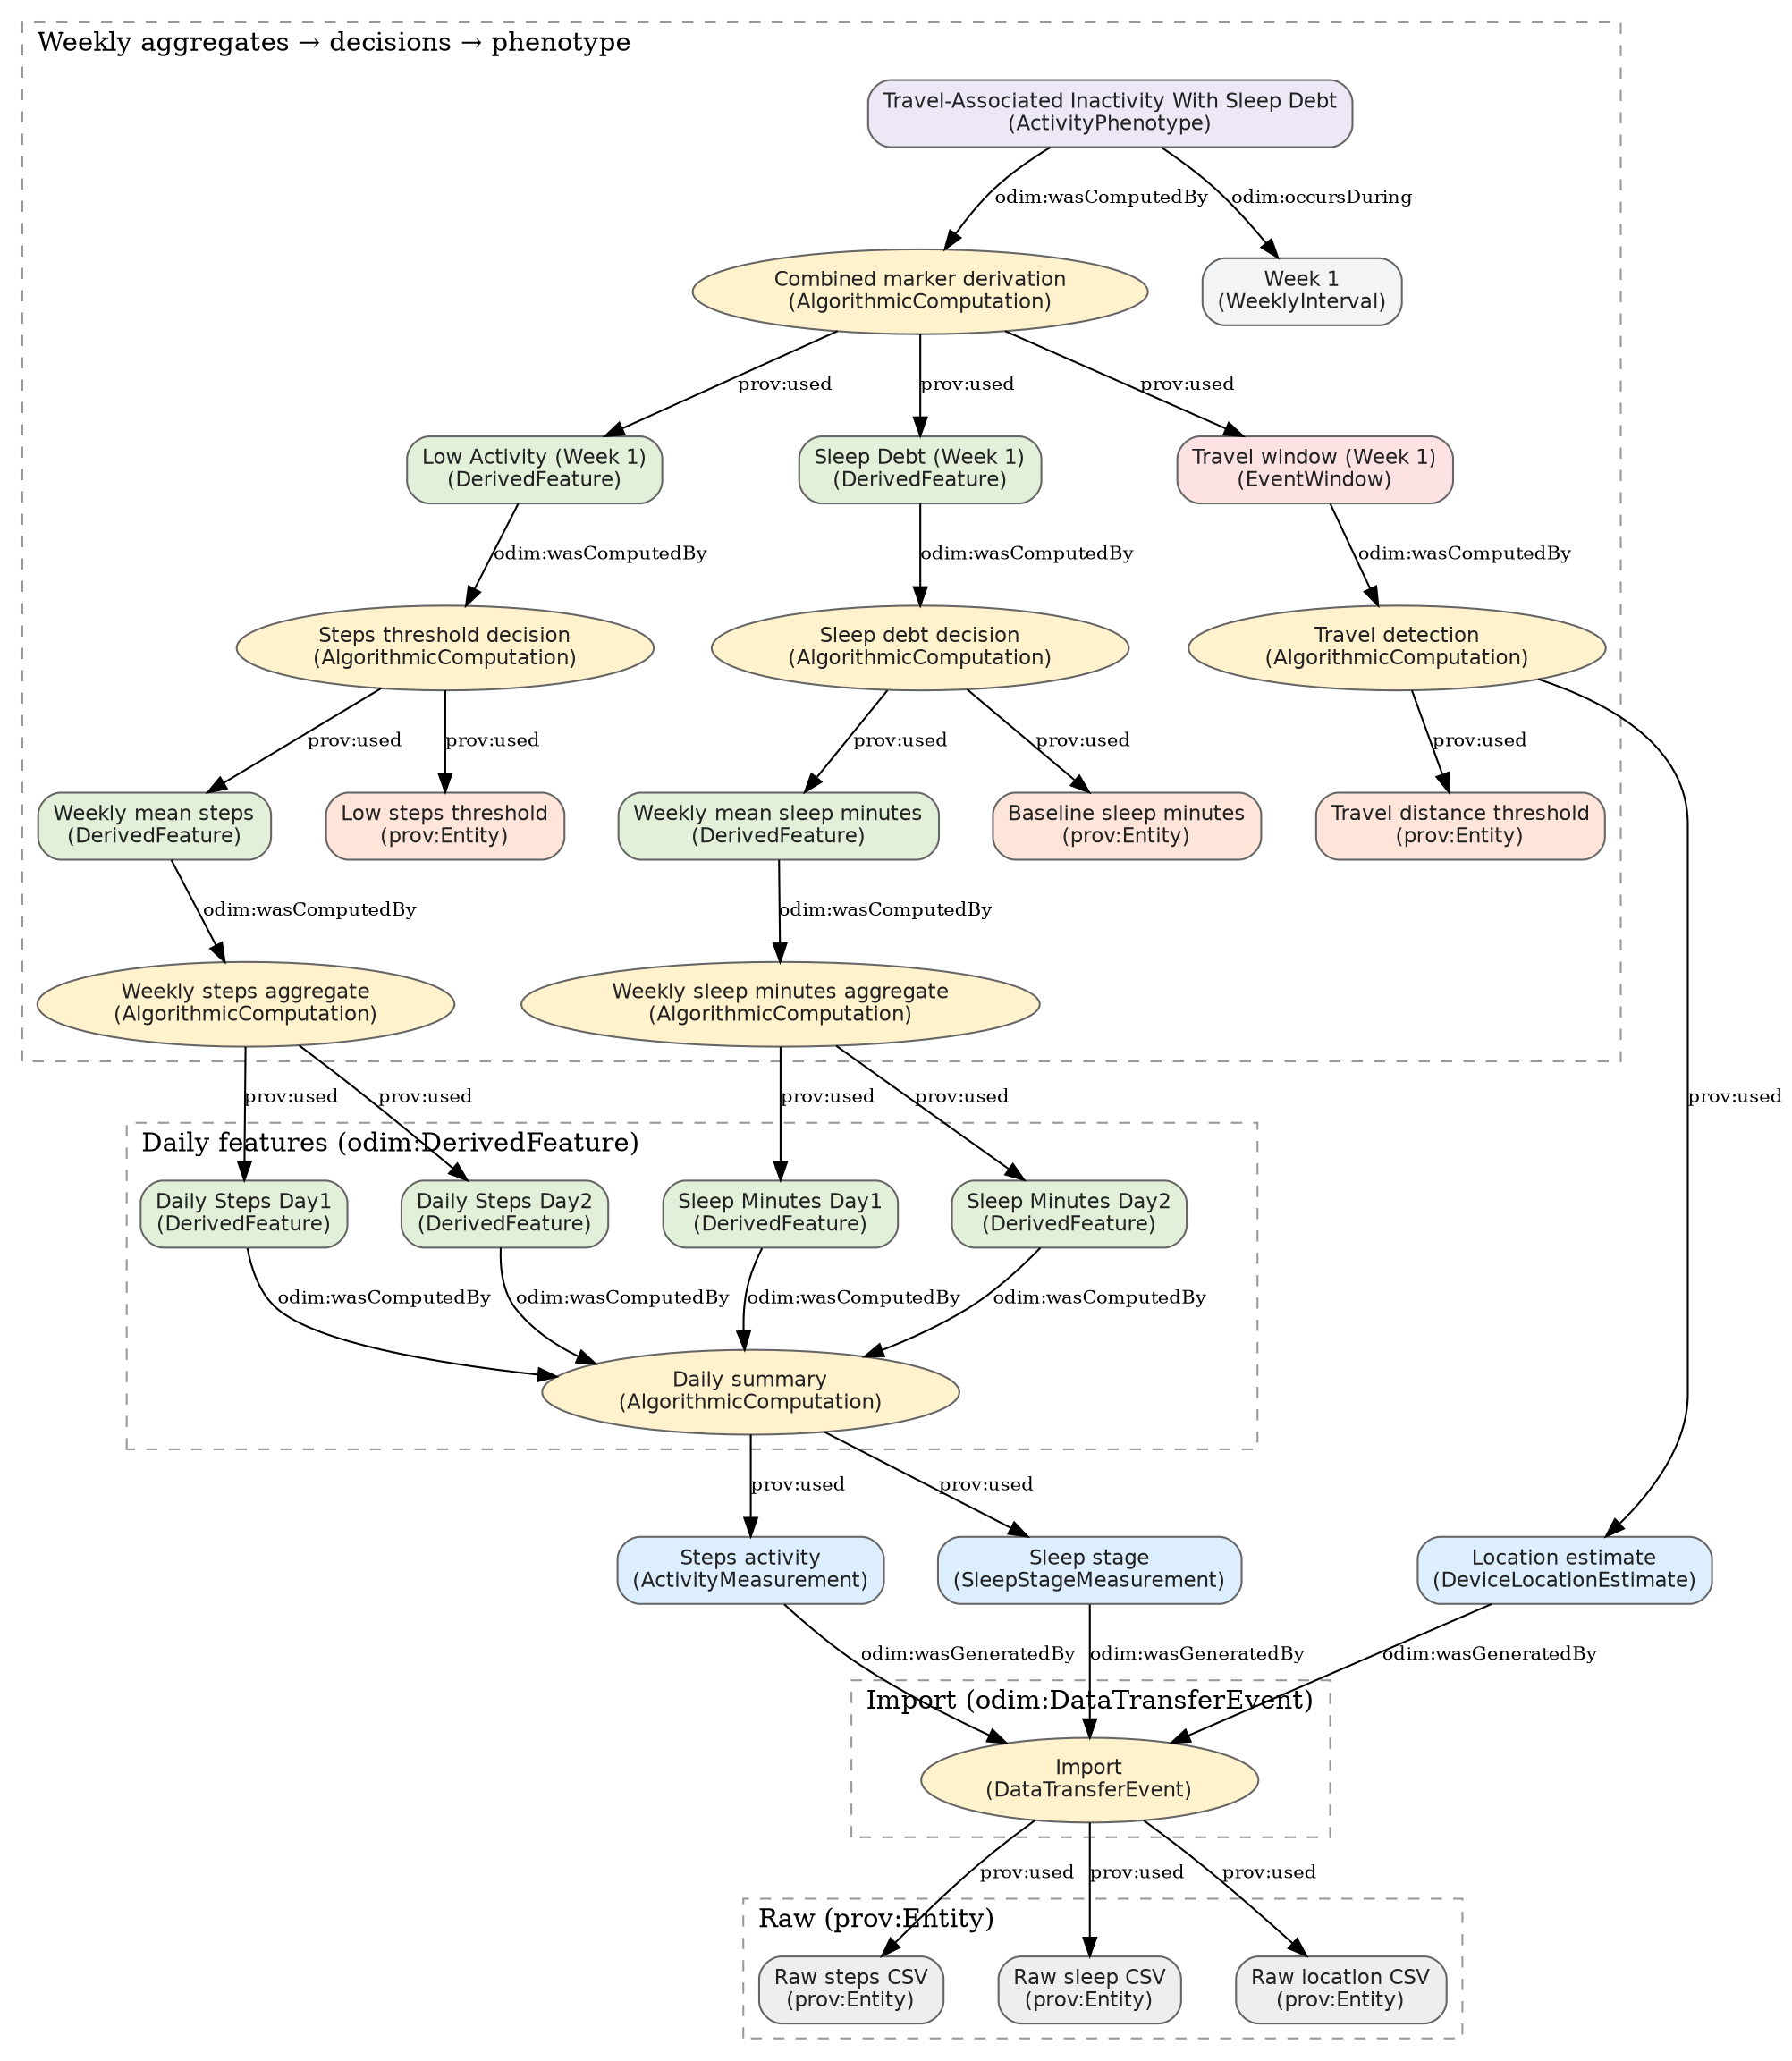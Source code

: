 digraph DemoFlow {
  rankdir=TB;
  splines=true;
  nodesep=0.4;
  ranksep=0.6;

  // Default node styles
  node [fontname="Helvetica", fontsize=11, style="rounded,filled", color="#666666", fontcolor="#222222", fillcolor="white", penwidth=1.0];

  // Legend removed for presentation clarity

  // Raw entities (prov:Entity)
  subgraph cluster_raw {
    label="Raw (prov:Entity)"; style=dashed; color=gray60; labelloc="t"; labeljust="l";
    RawSteps [label="Raw steps CSV\n(prov:Entity)", shape=box, fillcolor="#EEEEEE"];
    RawSleep [label="Raw sleep CSV\n(prov:Entity)", shape=box, fillcolor="#EEEEEE"];
    RawLoc   [label="Raw location CSV\n(prov:Entity)", shape=box, fillcolor="#EEEEEE"];
  }

  // Import activity
  subgraph cluster_import {
    label="Import (odim:DataTransferEvent)"; style=dashed; color=gray60; labelloc="t"; labeljust="l";
    Import [label="Import\n(DataTransferEvent)", shape=ellipse, fillcolor="#FFF2CC"];
  }

  // Observations (entities)
  subgraph cluster_obs {
    label=""; style=invis; color=gray60;
    ObsSteps [label="Steps activity\n(ActivityMeasurement)", shape=box, fillcolor="#DDEEFF"];
    ObsSleep [label="Sleep stage\n(SleepStageMeasurement)", shape=box, fillcolor="#DDEEFF"];
    ObsLoc   [label="Location estimate\n(DeviceLocationEstimate)", shape=box, fillcolor="#DDEEFF"];
    
  }

  // Daily computation + features (steps + sleep minutes)
  subgraph cluster_daily {
    label="Daily features (odim:DerivedFeature)"; style=dashed; color=gray60; labelloc="t"; labeljust="l";
    DailyComp [label="Daily summary\n(AlgorithmicComputation)", shape=ellipse, fillcolor="#FFF2CC"];
    F1 [label="Daily Steps Day1\n(DerivedFeature)", shape=box, fillcolor="#E2F0D9"];
    F2 [label="Daily Steps Day2\n(DerivedFeature)", shape=box, fillcolor="#E2F0D9"];
    
    SQ1 [label="Sleep Minutes Day1\n(DerivedFeature)", shape=box, fillcolor="#E2F0D9"];
    SQ2 [label="Sleep Minutes Day2\n(DerivedFeature)", shape=box, fillcolor="#E2F0D9"];
  }

  // Weekly aggregation + decisions + combined phenotype
  subgraph cluster_weekly {
    label="Weekly aggregates → decisions → phenotype"; style=dashed; color=gray60; labelloc="t"; labeljust="l";
    WeeklySteps [label="Weekly steps aggregate\n(AlgorithmicComputation)", shape=ellipse, fillcolor="#FFF2CC"];
    MeanSteps [label="Weekly mean steps\n(DerivedFeature)", shape=box, fillcolor="#E2F0D9"];
    Thresh [label="Low steps threshold\n(prov:Entity)", shape=box, fillcolor="#FFE5D9"];
    StepsDecision [label="Steps threshold decision\n(AlgorithmicComputation)", shape=ellipse, fillcolor="#FFF2CC"];
    Marker [label="Low Activity (Week 1)\n(DerivedFeature)", shape=box, style="rounded,filled", fillcolor="#E2F0D9"];

    WeeklySleep [label="Weekly sleep minutes aggregate\n(AlgorithmicComputation)", shape=ellipse, fillcolor="#FFF2CC"];
    MeanSleep [label="Weekly mean sleep minutes\n(DerivedFeature)", shape=box, fillcolor="#E2F0D9"];
    SleepBaseline [label="Baseline sleep minutes\n(prov:Entity)", shape=box, fillcolor="#FFE5D9"];
    SleepDebtDecision [label="Sleep debt decision\n(AlgorithmicComputation)", shape=ellipse, fillcolor="#FFF2CC"];
    SleepDebt [label="Sleep Debt (Week 1)\n(DerivedFeature)", shape=box, fillcolor="#E2F0D9"];

    Combine [label="Combined marker derivation\n(AlgorithmicComputation)", shape=ellipse, fillcolor="#FFF2CC"];
    Phenotype [label="Travel-Associated Inactivity With Sleep Debt\n(ActivityPhenotype)", shape=box, style="rounded,filled", fillcolor="#EDE7F6"];
    Week [label="Week 1\n(WeeklyInterval)", shape=box, fillcolor="#F3F4F6"];

    // Travel detection elements placed within weekly cluster
    TravelDetect [label="Travel detection\n(AlgorithmicComputation)", shape=ellipse, fillcolor="#FFF2CC"];
    TravelWin [label="Travel window (Week 1)\n(EventWindow)", shape=box, fillcolor="#FDE2E4"];
    TravelThresh [label="Travel distance threshold\n(prov:Entity)", shape=box, fillcolor="#FFE5D9"];
  }

  // Edges with exact predicates
  // Import used raw files (prov:used: Activity -> Entity)
  Import -> RawSteps [label="prov:used", fontsize=10];
  Import -> RawSleep [label="prov:used", fontsize=10];
  Import -> RawLoc   [label="prov:used", fontsize=10];

  // Observations were generated by Import (odim:wasGeneratedBy: Entity -> Activity)
  ObsSteps -> Import [label="odim:wasGeneratedBy", fontsize=10];
  ObsSleep -> Import [label="odim:wasGeneratedBy", fontsize=10];
  ObsLoc   -> Import [label="odim:wasGeneratedBy", fontsize=10];
  {rank=same; ObsSteps; ObsSleep; ObsLoc;}

  // Daily computation used observations (prov:used)
  DailyComp -> ObsSteps [label="prov:used", fontsize=10];
  DailyComp -> ObsSleep [label="prov:used", fontsize=10];

  // Travel detection from location observations (nodes defined in weekly cluster)
  TravelDetect -> ObsLoc [label="prov:used", fontsize=10];
  TravelDetect -> TravelThresh [label="prov:used", fontsize=10];
  TravelWin -> TravelDetect [label="odim:wasComputedBy", fontsize=10];

  // Daily features were computed by DailyComp (odim:wasComputedBy)
  F1 -> DailyComp [label="odim:wasComputedBy", fontsize=10];
  F2 -> DailyComp [label="odim:wasComputedBy", fontsize=10];
  SQ1 -> DailyComp [label="odim:wasComputedBy", fontsize=10];
  SQ2 -> DailyComp [label="odim:wasComputedBy", fontsize=10];
  

  // Weekly steps aggregate and decision
  WeeklySteps -> F1 [label="prov:used", fontsize=10];
  WeeklySteps -> F2 [label="prov:used", fontsize=10];
  
  MeanSteps -> WeeklySteps [label="odim:wasComputedBy", fontsize=10];
  StepsDecision -> MeanSteps [label="prov:used", fontsize=10];
  StepsDecision -> Thresh [label="prov:used", fontsize=10];
  Marker -> StepsDecision [label="odim:wasComputedBy", fontsize=10];

  // Weekly sleep minutes aggregate + sleep debt decision
  WeeklySleep -> SQ1 [label="prov:used", fontsize=10];
  WeeklySleep -> SQ2 [label="prov:used", fontsize=10];
  
  MeanSleep -> WeeklySleep [label="odim:wasComputedBy", fontsize=10];
  SleepDebtDecision -> MeanSleep [label="prov:used", fontsize=10];
  SleepDebtDecision -> SleepBaseline [label="prov:used", fontsize=10];
  SleepDebt -> SleepDebtDecision [label="odim:wasComputedBy", fontsize=10];

  // Combined phenotype marker
  Combine -> Marker [label="prov:used", fontsize=10];
  Combine -> SleepDebt [label="prov:used", fontsize=10];
  Combine -> TravelWin [label="prov:used", fontsize=10];
  Phenotype -> Combine [label="odim:wasComputedBy", fontsize=10];
  Phenotype -> Week [label="odim:occursDuring", fontsize=10];
}
